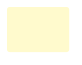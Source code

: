 @startuml

skinparam ClassBackgroundColor #LemonChiffon
skinparam ClassFontColor #LemonChiffon
skinparam ClassBorderColor #LemonChiffon

skinparam ClassStereotypeFontSize 0
skinparam CircledCharacterFontSize 0
skinparam CircledCharacterRadius 0
skinparam ClassBorderThickness 0
skinparam Shadowing false

class Dummy

@enduml